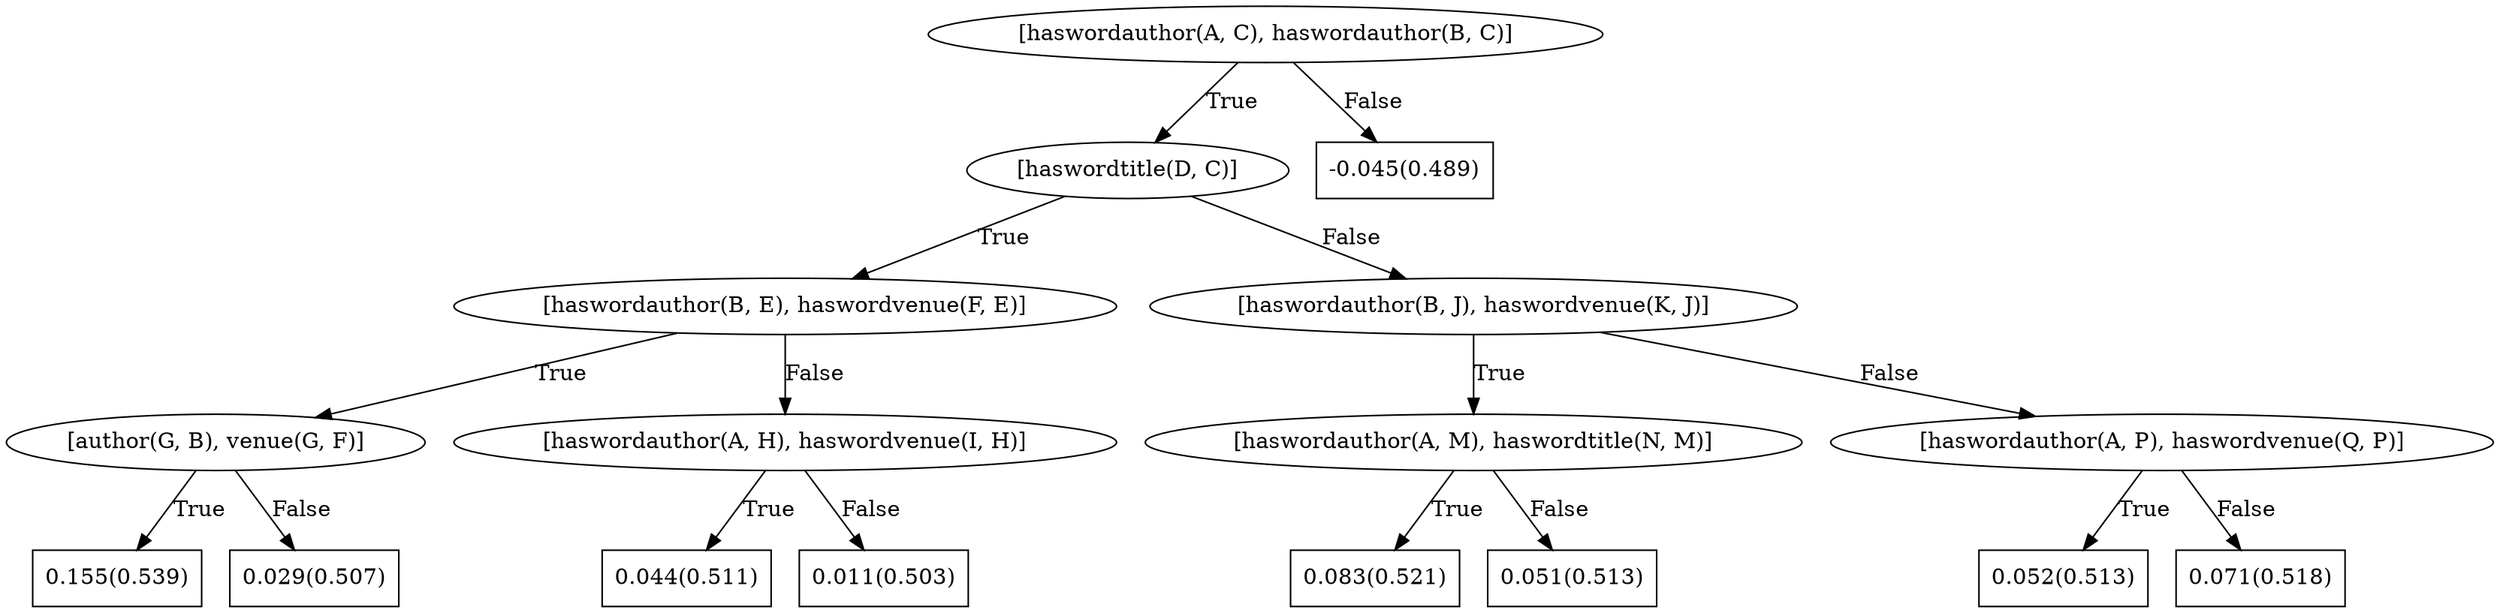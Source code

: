 digraph G{ 
1[label = "[haswordauthor(A, C), haswordauthor(B, C)]"];
1 -> 2[label="True"];
1 -> 3[label="False"];
2[label = "[haswordtitle(D, C)]"];
2 -> 4[label="True"];
2 -> 5[label="False"];
4[label = "[haswordauthor(B, E), haswordvenue(F, E)]"];
4 -> 6[label="True"];
4 -> 7[label="False"];
6[label = "[author(G, B), venue(G, F)]"];
6 -> 8[label="True"];
6 -> 9[label="False"];
8[shape = box,label = "0.155(0.539)"];
9[shape = box,label = "0.029(0.507)"];
7[label = "[haswordauthor(A, H), haswordvenue(I, H)]"];
7 -> 10[label="True"];
7 -> 11[label="False"];
10[shape = box,label = "0.044(0.511)"];
11[shape = box,label = "0.011(0.503)"];
5[label = "[haswordauthor(B, J), haswordvenue(K, J)]"];
5 -> 12[label="True"];
5 -> 13[label="False"];
12[label = "[haswordauthor(A, M), haswordtitle(N, M)]"];
12 -> 14[label="True"];
12 -> 15[label="False"];
14[shape = box,label = "0.083(0.521)"];
15[shape = box,label = "0.051(0.513)"];
13[label = "[haswordauthor(A, P), haswordvenue(Q, P)]"];
13 -> 16[label="True"];
13 -> 17[label="False"];
16[shape = box,label = "0.052(0.513)"];
17[shape = box,label = "0.071(0.518)"];
3[shape = box,label = "-0.045(0.489)"];
}
